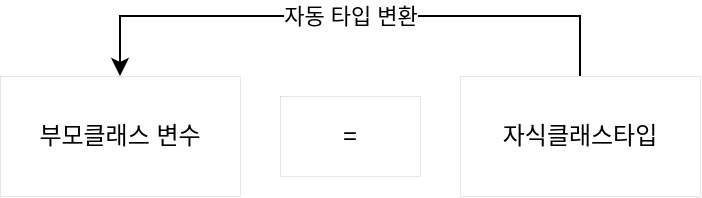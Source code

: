 <mxfile version="20.0.4" type="github">
  <diagram id="5SQEX5OZu4yzM7Y-_WrG" name="Page-1">
    <mxGraphModel dx="1038" dy="539" grid="1" gridSize="10" guides="1" tooltips="1" connect="1" arrows="1" fold="1" page="1" pageScale="1" pageWidth="400" pageHeight="150" math="0" shadow="0">
      <root>
        <mxCell id="0" />
        <mxCell id="1" parent="0" />
        <mxCell id="2Y1i4AbgeI_l4BThE696-1" value="부모클래스 변수" style="rounded=0;whiteSpace=wrap;html=1;strokeWidth=0;" vertex="1" parent="1">
          <mxGeometry x="25" y="60" width="120" height="60" as="geometry" />
        </mxCell>
        <mxCell id="2Y1i4AbgeI_l4BThE696-4" value="자동 타입 변환" style="edgeStyle=orthogonalEdgeStyle;rounded=0;orthogonalLoop=1;jettySize=auto;html=1;entryX=0.5;entryY=0;entryDx=0;entryDy=0;" edge="1" parent="1" source="2Y1i4AbgeI_l4BThE696-2" target="2Y1i4AbgeI_l4BThE696-1">
          <mxGeometry relative="1" as="geometry">
            <Array as="points">
              <mxPoint x="315" y="30" />
              <mxPoint x="85" y="30" />
            </Array>
          </mxGeometry>
        </mxCell>
        <mxCell id="2Y1i4AbgeI_l4BThE696-2" value="자식클래스타입" style="rounded=0;whiteSpace=wrap;html=1;strokeWidth=0;" vertex="1" parent="1">
          <mxGeometry x="255" y="60" width="120" height="60" as="geometry" />
        </mxCell>
        <mxCell id="2Y1i4AbgeI_l4BThE696-3" value="=" style="rounded=0;whiteSpace=wrap;html=1;strokeWidth=0;" vertex="1" parent="1">
          <mxGeometry x="165" y="70" width="70" height="40" as="geometry" />
        </mxCell>
      </root>
    </mxGraphModel>
  </diagram>
</mxfile>
